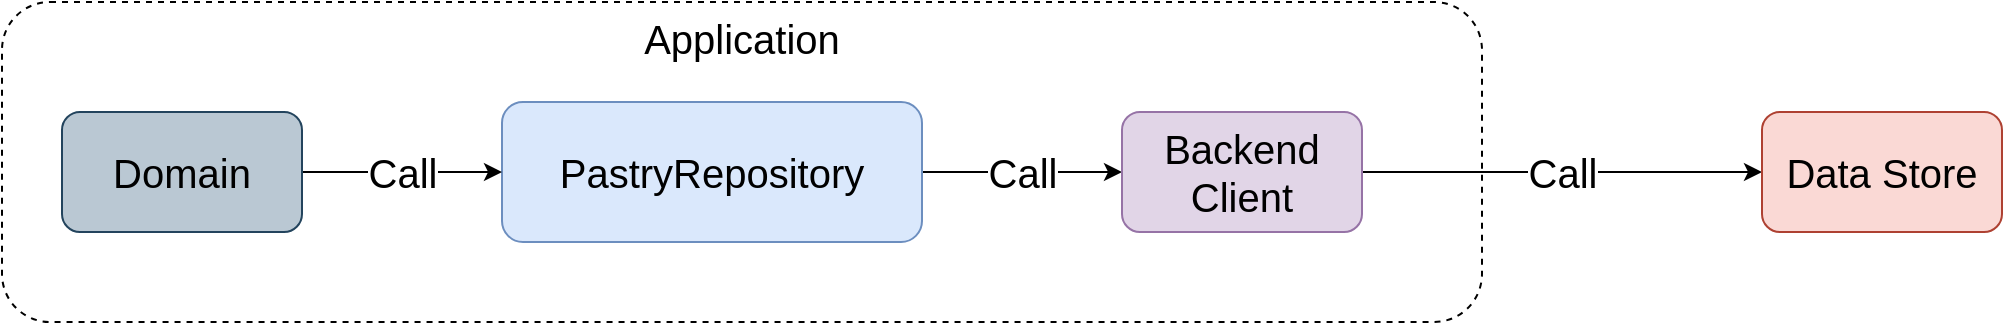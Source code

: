 <mxfile version="22.1.7" type="device" pages="6">
  <diagram id="orIaCNLWCebIhqAmAcaj" name="Baseline">
    <mxGraphModel dx="2588" dy="1610" grid="1" gridSize="10" guides="1" tooltips="1" connect="1" arrows="1" fold="1" page="1" pageScale="1" pageWidth="1169" pageHeight="827" math="0" shadow="0">
      <root>
        <mxCell id="0" />
        <mxCell id="1" parent="0" />
        <mxCell id="W6JiV4MZXXY9gUZ3c45x-1" value="Application" style="rounded=1;whiteSpace=wrap;html=1;dashed=1;align=center;verticalAlign=top;fontSize=20;" parent="1" vertex="1">
          <mxGeometry x="-110" y="80" width="740" height="160" as="geometry" />
        </mxCell>
        <mxCell id="W6JiV4MZXXY9gUZ3c45x-5" style="edgeStyle=orthogonalEdgeStyle;rounded=0;orthogonalLoop=1;jettySize=auto;html=1;fontSize=20;" parent="1" source="W6JiV4MZXXY9gUZ3c45x-2" target="W6JiV4MZXXY9gUZ3c45x-3" edge="1">
          <mxGeometry relative="1" as="geometry" />
        </mxCell>
        <mxCell id="bEm7uG9xu1xpCEdf6iJH-1" value="&lt;div&gt;Call&lt;/div&gt;" style="edgeLabel;html=1;align=center;verticalAlign=middle;resizable=0;points=[];fontSize=20;" parent="W6JiV4MZXXY9gUZ3c45x-5" vertex="1" connectable="0">
          <mxGeometry x="-0.22" y="-4" relative="1" as="geometry">
            <mxPoint x="11" y="-4" as="offset" />
          </mxGeometry>
        </mxCell>
        <mxCell id="W6JiV4MZXXY9gUZ3c45x-2" value="PastryRepository" style="rounded=1;whiteSpace=wrap;html=1;fontSize=20;horizontal=1;fillColor=#dae8fc;strokeColor=#6c8ebf;" parent="1" vertex="1">
          <mxGeometry x="140" y="130" width="210" height="70" as="geometry" />
        </mxCell>
        <mxCell id="W6JiV4MZXXY9gUZ3c45x-6" style="edgeStyle=orthogonalEdgeStyle;rounded=0;orthogonalLoop=1;jettySize=auto;html=1;fontSize=20;" parent="1" source="W6JiV4MZXXY9gUZ3c45x-3" target="W6JiV4MZXXY9gUZ3c45x-4" edge="1">
          <mxGeometry relative="1" as="geometry" />
        </mxCell>
        <mxCell id="bEm7uG9xu1xpCEdf6iJH-2" value="&lt;div&gt;Call&lt;/div&gt;" style="edgeLabel;html=1;align=center;verticalAlign=middle;resizable=0;points=[];fontSize=20;" parent="W6JiV4MZXXY9gUZ3c45x-6" vertex="1" connectable="0">
          <mxGeometry x="0.32" y="2" relative="1" as="geometry">
            <mxPoint x="-32" y="2" as="offset" />
          </mxGeometry>
        </mxCell>
        <mxCell id="W6JiV4MZXXY9gUZ3c45x-3" value="Backend Client" style="rounded=1;whiteSpace=wrap;html=1;fontSize=20;fillColor=#e1d5e7;strokeColor=#9673a6;" parent="1" vertex="1">
          <mxGeometry x="450" y="135" width="120" height="60" as="geometry" />
        </mxCell>
        <mxCell id="W6JiV4MZXXY9gUZ3c45x-4" value="Data Store" style="rounded=1;whiteSpace=wrap;html=1;fontSize=20;fillColor=#fad9d5;strokeColor=#ae4132;" parent="1" vertex="1">
          <mxGeometry x="770" y="135" width="120" height="60" as="geometry" />
        </mxCell>
        <mxCell id="PvFypg-MdbW6ZnptaCy2-2" value="Call" style="edgeStyle=orthogonalEdgeStyle;rounded=0;orthogonalLoop=1;jettySize=auto;html=1;fontSize=20;fillColor=#000000;" parent="1" source="PvFypg-MdbW6ZnptaCy2-1" target="W6JiV4MZXXY9gUZ3c45x-2" edge="1">
          <mxGeometry relative="1" as="geometry" />
        </mxCell>
        <mxCell id="PvFypg-MdbW6ZnptaCy2-1" value="Domain" style="rounded=1;whiteSpace=wrap;html=1;fontSize=20;fillColor=#bac8d3;gradientDirection=south;strokeColor=#23445d;" parent="1" vertex="1">
          <mxGeometry x="-80" y="135" width="120" height="60" as="geometry" />
        </mxCell>
      </root>
    </mxGraphModel>
  </diagram>
  <diagram name="Mock" id="ifxkaUXzxqWn3JwYqgEd">
    <mxGraphModel dx="2588" dy="1610" grid="1" gridSize="10" guides="1" tooltips="1" connect="1" arrows="1" fold="1" page="1" pageScale="1" pageWidth="1169" pageHeight="827" math="0" shadow="0">
      <root>
        <mxCell id="23a3xhJC_TQ73FcEJvfU-0" />
        <mxCell id="23a3xhJC_TQ73FcEJvfU-1" parent="23a3xhJC_TQ73FcEJvfU-0" />
        <mxCell id="23a3xhJC_TQ73FcEJvfU-2" value="Application" style="rounded=1;whiteSpace=wrap;html=1;dashed=1;align=center;verticalAlign=top;fontSize=20;" parent="23a3xhJC_TQ73FcEJvfU-1" vertex="1">
          <mxGeometry x="-80" y="80" width="710" height="280" as="geometry" />
        </mxCell>
        <mxCell id="23a3xhJC_TQ73FcEJvfU-3" value="&lt;div&gt;Call&lt;/div&gt;" style="edgeStyle=orthogonalEdgeStyle;rounded=0;orthogonalLoop=1;jettySize=auto;html=1;fontSize=20;entryX=0.5;entryY=0;entryDx=0;entryDy=0;exitX=1;exitY=0.5;exitDx=0;exitDy=0;" parent="23a3xhJC_TQ73FcEJvfU-1" source="23a3xhJC_TQ73FcEJvfU-4" target="0qV0ExE_GMRm6ZFRWmmj-1" edge="1">
          <mxGeometry relative="1" as="geometry" />
        </mxCell>
        <mxCell id="23a3xhJC_TQ73FcEJvfU-4" value="PastryRepository" style="rounded=1;whiteSpace=wrap;html=1;fontSize=20;horizontal=1;fillColor=#dae8fc;strokeColor=#6c8ebf;" parent="23a3xhJC_TQ73FcEJvfU-1" vertex="1">
          <mxGeometry x="140" y="130" width="210" height="70" as="geometry" />
        </mxCell>
        <mxCell id="23a3xhJC_TQ73FcEJvfU-6" value="Backend&lt;br&gt;Client" style="rounded=1;whiteSpace=wrap;html=1;fontSize=20;fillColor=#e1d5e7;strokeColor=#9673a6;" parent="23a3xhJC_TQ73FcEJvfU-1" vertex="1">
          <mxGeometry x="450" y="135" width="120" height="60" as="geometry" />
        </mxCell>
        <mxCell id="23a3xhJC_TQ73FcEJvfU-7" value="Data Store" style="rounded=1;whiteSpace=wrap;html=1;fontSize=20;fillColor=#fad9d5;strokeColor=#ae4132;" parent="23a3xhJC_TQ73FcEJvfU-1" vertex="1">
          <mxGeometry x="770" y="135" width="120" height="60" as="geometry" />
        </mxCell>
        <mxCell id="0qV0ExE_GMRm6ZFRWmmj-2" style="edgeStyle=orthogonalEdgeStyle;rounded=0;orthogonalLoop=1;jettySize=auto;html=1;fontSize=20;exitX=0.5;exitY=1;exitDx=0;exitDy=0;" parent="23a3xhJC_TQ73FcEJvfU-1" source="0qV0ExE_GMRm6ZFRWmmj-0" target="0qV0ExE_GMRm6ZFRWmmj-1" edge="1">
          <mxGeometry relative="1" as="geometry">
            <Array as="points">
              <mxPoint x="-5" y="295" />
            </Array>
          </mxGeometry>
        </mxCell>
        <mxCell id="0qV0ExE_GMRm6ZFRWmmj-4" value="Verify" style="edgeLabel;html=1;align=center;verticalAlign=middle;resizable=0;points=[];fontSize=20;" parent="0qV0ExE_GMRm6ZFRWmmj-2" vertex="1" connectable="0">
          <mxGeometry x="-0.157" y="4" relative="1" as="geometry">
            <mxPoint x="8" y="4" as="offset" />
          </mxGeometry>
        </mxCell>
        <mxCell id="3O5F3jtS3EO1eIrJ9djn-0" value="" style="edgeStyle=orthogonalEdgeStyle;rounded=0;orthogonalLoop=1;jettySize=auto;html=1;fontSize=32;fillColor=#000000;" parent="23a3xhJC_TQ73FcEJvfU-1" source="0qV0ExE_GMRm6ZFRWmmj-0" target="23a3xhJC_TQ73FcEJvfU-4" edge="1">
          <mxGeometry relative="1" as="geometry" />
        </mxCell>
        <mxCell id="3O5F3jtS3EO1eIrJ9djn-1" value="Call" style="edgeLabel;html=1;align=center;verticalAlign=middle;resizable=0;points=[];fontSize=20;" parent="3O5F3jtS3EO1eIrJ9djn-0" vertex="1" connectable="0">
          <mxGeometry x="0.2" y="-1" relative="1" as="geometry">
            <mxPoint x="-10" y="-16" as="offset" />
          </mxGeometry>
        </mxCell>
        <mxCell id="0qV0ExE_GMRm6ZFRWmmj-0" value="&lt;div&gt;Test&lt;/div&gt;" style="rounded=1;whiteSpace=wrap;html=1;fontSize=20;horizontal=1;fillColor=#dae8fc;strokeColor=#6c8ebf;" parent="23a3xhJC_TQ73FcEJvfU-1" vertex="1">
          <mxGeometry x="-50" y="130" width="90" height="70" as="geometry" />
        </mxCell>
        <mxCell id="0qV0ExE_GMRm6ZFRWmmj-1" value="Mock" style="rounded=1;whiteSpace=wrap;html=1;fontSize=20;fillColor=#E7BBDB;strokeColor=#9673a6;" parent="23a3xhJC_TQ73FcEJvfU-1" vertex="1">
          <mxGeometry x="330" y="265" width="120" height="60" as="geometry" />
        </mxCell>
      </root>
    </mxGraphModel>
  </diagram>
  <diagram name="MockServer" id="zyb0FcD7AWnIq8coWq_Z">
    <mxGraphModel dx="2588" dy="1610" grid="1" gridSize="10" guides="1" tooltips="1" connect="1" arrows="1" fold="1" page="1" pageScale="1" pageWidth="1169" pageHeight="827" math="0" shadow="0">
      <root>
        <mxCell id="ASztVQkeUB_c6cNuPs4E-0" />
        <mxCell id="ASztVQkeUB_c6cNuPs4E-1" parent="ASztVQkeUB_c6cNuPs4E-0" />
        <mxCell id="ASztVQkeUB_c6cNuPs4E-2" value="Application" style="rounded=1;whiteSpace=wrap;html=1;dashed=1;align=center;verticalAlign=top;fontSize=20;" parent="ASztVQkeUB_c6cNuPs4E-1" vertex="1">
          <mxGeometry x="-80" y="80" width="710" height="280" as="geometry" />
        </mxCell>
        <mxCell id="ASztVQkeUB_c6cNuPs4E-3" value="&lt;div&gt;Call&lt;/div&gt;" style="edgeStyle=orthogonalEdgeStyle;rounded=0;orthogonalLoop=1;jettySize=auto;html=1;fontSize=20;entryX=0;entryY=0.5;entryDx=0;entryDy=0;exitX=1;exitY=0.5;exitDx=0;exitDy=0;" parent="ASztVQkeUB_c6cNuPs4E-1" source="ASztVQkeUB_c6cNuPs4E-4" target="ASztVQkeUB_c6cNuPs4E-7" edge="1">
          <mxGeometry relative="1" as="geometry">
            <mxPoint as="offset" />
          </mxGeometry>
        </mxCell>
        <mxCell id="ASztVQkeUB_c6cNuPs4E-4" value="PastryRepository" style="rounded=1;whiteSpace=wrap;html=1;fontSize=20;horizontal=1;fillColor=#dae8fc;strokeColor=#6c8ebf;" parent="ASztVQkeUB_c6cNuPs4E-1" vertex="1">
          <mxGeometry x="140" y="130" width="210" height="70" as="geometry" />
        </mxCell>
        <mxCell id="ASztVQkeUB_c6cNuPs4E-5" style="edgeStyle=orthogonalEdgeStyle;rounded=0;orthogonalLoop=1;jettySize=auto;html=1;fontSize=20;entryX=1;entryY=0.5;entryDx=0;entryDy=0;exitX=1;exitY=0.5;exitDx=0;exitDy=0;" parent="ASztVQkeUB_c6cNuPs4E-1" source="ASztVQkeUB_c6cNuPs4E-7" target="ASztVQkeUB_c6cNuPs4E-12" edge="1">
          <mxGeometry relative="1" as="geometry" />
        </mxCell>
        <mxCell id="ASztVQkeUB_c6cNuPs4E-6" value="Call" style="edgeLabel;html=1;align=center;verticalAlign=middle;resizable=0;points=[];fontSize=20;" parent="ASztVQkeUB_c6cNuPs4E-5" vertex="1" connectable="0">
          <mxGeometry x="-0.16" y="1" relative="1" as="geometry">
            <mxPoint y="14" as="offset" />
          </mxGeometry>
        </mxCell>
        <mxCell id="ASztVQkeUB_c6cNuPs4E-7" value="Backend Client" style="rounded=1;whiteSpace=wrap;html=1;fontSize=20;fillColor=#e1d5e7;strokeColor=#9673a6;" parent="ASztVQkeUB_c6cNuPs4E-1" vertex="1">
          <mxGeometry x="450" y="135" width="120" height="60" as="geometry" />
        </mxCell>
        <mxCell id="ASztVQkeUB_c6cNuPs4E-8" value="Data Store" style="rounded=1;whiteSpace=wrap;html=1;fontSize=20;fillColor=#fad9d5;strokeColor=#ae4132;" parent="ASztVQkeUB_c6cNuPs4E-1" vertex="1">
          <mxGeometry x="770" y="135" width="120" height="60" as="geometry" />
        </mxCell>
        <mxCell id="ASztVQkeUB_c6cNuPs4E-9" style="edgeStyle=orthogonalEdgeStyle;rounded=0;orthogonalLoop=1;jettySize=auto;html=1;fontSize=20;entryX=0;entryY=0.5;entryDx=0;entryDy=0;exitX=0.5;exitY=1;exitDx=0;exitDy=0;" parent="ASztVQkeUB_c6cNuPs4E-1" source="ASztVQkeUB_c6cNuPs4E-11" target="ASztVQkeUB_c6cNuPs4E-12" edge="1">
          <mxGeometry relative="1" as="geometry" />
        </mxCell>
        <mxCell id="ASztVQkeUB_c6cNuPs4E-10" value="Verify" style="edgeLabel;html=1;align=center;verticalAlign=middle;resizable=0;points=[];fontSize=20;" parent="ASztVQkeUB_c6cNuPs4E-9" vertex="1" connectable="0">
          <mxGeometry x="-0.157" y="4" relative="1" as="geometry">
            <mxPoint x="17" y="4" as="offset" />
          </mxGeometry>
        </mxCell>
        <mxCell id="9_4Zh2eWNtMiCGMH4u4e-0" value="Call" style="edgeStyle=orthogonalEdgeStyle;rounded=0;orthogonalLoop=1;jettySize=auto;html=1;fontSize=20;fillColor=#000000;" parent="ASztVQkeUB_c6cNuPs4E-1" source="ASztVQkeUB_c6cNuPs4E-11" target="ASztVQkeUB_c6cNuPs4E-4" edge="1">
          <mxGeometry relative="1" as="geometry" />
        </mxCell>
        <mxCell id="ASztVQkeUB_c6cNuPs4E-11" value="&lt;div&gt;Test&lt;/div&gt;" style="rounded=1;whiteSpace=wrap;html=1;fontSize=20;horizontal=1;fillColor=#dae8fc;strokeColor=#6c8ebf;" parent="ASztVQkeUB_c6cNuPs4E-1" vertex="1">
          <mxGeometry x="-50" y="130" width="90" height="70" as="geometry" />
        </mxCell>
        <mxCell id="ASztVQkeUB_c6cNuPs4E-12" value="Mock Backend" style="rounded=1;whiteSpace=wrap;html=1;fontSize=20;fillColor=#E7BBDB;strokeColor=#9673a6;" parent="ASztVQkeUB_c6cNuPs4E-1" vertex="1">
          <mxGeometry x="450" y="265" width="120" height="60" as="geometry" />
        </mxCell>
      </root>
    </mxGraphModel>
  </diagram>
  <diagram name="Service" id="W-xneoa6UAXtlKY3O7sD">
    <mxGraphModel dx="2588" dy="1610" grid="1" gridSize="10" guides="1" tooltips="1" connect="1" arrows="1" fold="1" page="1" pageScale="1" pageWidth="1169" pageHeight="827" math="0" shadow="0">
      <root>
        <mxCell id="1GZGBx_M2aFNhl9IMsFk-0" />
        <mxCell id="1GZGBx_M2aFNhl9IMsFk-1" parent="1GZGBx_M2aFNhl9IMsFk-0" />
        <mxCell id="1GZGBx_M2aFNhl9IMsFk-2" value="Application" style="rounded=1;whiteSpace=wrap;html=1;dashed=1;align=center;verticalAlign=top;fontSize=20;" parent="1GZGBx_M2aFNhl9IMsFk-1" vertex="1">
          <mxGeometry x="-80" y="80" width="710" height="190" as="geometry" />
        </mxCell>
        <mxCell id="1GZGBx_M2aFNhl9IMsFk-3" value="&lt;div&gt;Call&lt;/div&gt;" style="edgeStyle=orthogonalEdgeStyle;rounded=0;orthogonalLoop=1;jettySize=auto;html=1;fontSize=20;entryX=0;entryY=0.5;entryDx=0;entryDy=0;exitX=1;exitY=0.5;exitDx=0;exitDy=0;" parent="1GZGBx_M2aFNhl9IMsFk-1" source="1GZGBx_M2aFNhl9IMsFk-4" target="1GZGBx_M2aFNhl9IMsFk-8" edge="1">
          <mxGeometry relative="1" as="geometry" />
        </mxCell>
        <mxCell id="1GZGBx_M2aFNhl9IMsFk-4" value="PastryRepository" style="rounded=1;whiteSpace=wrap;html=1;fontSize=20;horizontal=1;fillColor=#dae8fc;strokeColor=#6c8ebf;" parent="1GZGBx_M2aFNhl9IMsFk-1" vertex="1">
          <mxGeometry x="140" y="130" width="210" height="70" as="geometry" />
        </mxCell>
        <mxCell id="1GZGBx_M2aFNhl9IMsFk-6" style="edgeStyle=orthogonalEdgeStyle;rounded=0;orthogonalLoop=1;jettySize=auto;html=1;fontSize=20;entryX=0;entryY=0.5;entryDx=0;entryDy=0;exitX=1;exitY=0.5;exitDx=0;exitDy=0;" parent="1GZGBx_M2aFNhl9IMsFk-1" source="1GZGBx_M2aFNhl9IMsFk-8" target="1GZGBx_M2aFNhl9IMsFk-9" edge="1">
          <mxGeometry relative="1" as="geometry" />
        </mxCell>
        <mxCell id="1GZGBx_M2aFNhl9IMsFk-7" value="Call" style="edgeLabel;html=1;align=center;verticalAlign=middle;resizable=0;points=[];fontSize=20;" parent="1GZGBx_M2aFNhl9IMsFk-6" vertex="1" connectable="0">
          <mxGeometry x="-0.16" y="1" relative="1" as="geometry">
            <mxPoint x="16" y="1" as="offset" />
          </mxGeometry>
        </mxCell>
        <mxCell id="1GZGBx_M2aFNhl9IMsFk-8" value="Backend Client" style="rounded=1;whiteSpace=wrap;html=1;fontSize=20;fillColor=#e1d5e7;strokeColor=#9673a6;" parent="1GZGBx_M2aFNhl9IMsFk-1" vertex="1">
          <mxGeometry x="450" y="135" width="120" height="60" as="geometry" />
        </mxCell>
        <mxCell id="1GZGBx_M2aFNhl9IMsFk-9" value="Data Store" style="rounded=1;whiteSpace=wrap;html=1;fontSize=20;fillColor=#fad9d5;strokeColor=#ae4132;" parent="1GZGBx_M2aFNhl9IMsFk-1" vertex="1">
          <mxGeometry x="770" y="135" width="120" height="60" as="geometry" />
        </mxCell>
        <mxCell id="qEb8geOcK4Yecs60jPoq-1" value="Call" style="edgeStyle=orthogonalEdgeStyle;rounded=0;orthogonalLoop=1;jettySize=auto;html=1;fontSize=20;fillColor=#000000;" parent="1GZGBx_M2aFNhl9IMsFk-1" source="1GZGBx_M2aFNhl9IMsFk-12" target="1GZGBx_M2aFNhl9IMsFk-4" edge="1">
          <mxGeometry relative="1" as="geometry" />
        </mxCell>
        <mxCell id="FnbGn2R9TRYjL4qCRees-0" style="edgeStyle=orthogonalEdgeStyle;rounded=0;orthogonalLoop=1;jettySize=auto;html=1;exitX=0.5;exitY=1;exitDx=0;exitDy=0;entryX=0.5;entryY=1;entryDx=0;entryDy=0;fontSize=20;fillColor=#000000;" parent="1GZGBx_M2aFNhl9IMsFk-1" source="1GZGBx_M2aFNhl9IMsFk-12" target="1GZGBx_M2aFNhl9IMsFk-9" edge="1">
          <mxGeometry relative="1" as="geometry">
            <Array as="points">
              <mxPoint x="-5" y="230" />
              <mxPoint x="830" y="230" />
            </Array>
          </mxGeometry>
        </mxCell>
        <mxCell id="FnbGn2R9TRYjL4qCRees-1" value="Verify" style="edgeLabel;html=1;align=center;verticalAlign=middle;resizable=0;points=[];fontSize=20;" parent="FnbGn2R9TRYjL4qCRees-0" vertex="1" connectable="0">
          <mxGeometry x="0.152" y="1" relative="1" as="geometry">
            <mxPoint x="-82" y="1" as="offset" />
          </mxGeometry>
        </mxCell>
        <mxCell id="1GZGBx_M2aFNhl9IMsFk-12" value="&lt;div&gt;Test&lt;/div&gt;" style="rounded=1;whiteSpace=wrap;html=1;fontSize=20;horizontal=1;fillColor=#dae8fc;strokeColor=#6c8ebf;" parent="1GZGBx_M2aFNhl9IMsFk-1" vertex="1">
          <mxGeometry x="-50" y="130" width="90" height="70" as="geometry" />
        </mxCell>
      </root>
    </mxGraphModel>
  </diagram>
  <diagram name="Container" id="rDhl-mruUzm2MPxeO6o5">
    <mxGraphModel dx="2588" dy="1610" grid="1" gridSize="10" guides="1" tooltips="1" connect="1" arrows="1" fold="1" page="1" pageScale="1" pageWidth="1169" pageHeight="827" math="0" shadow="0">
      <root>
        <mxCell id="GtCe05i6N-ZitGcU-7iK-0" />
        <mxCell id="GtCe05i6N-ZitGcU-7iK-1" parent="GtCe05i6N-ZitGcU-7iK-0" />
        <mxCell id="GtCe05i6N-ZitGcU-7iK-2" value="Application" style="rounded=1;whiteSpace=wrap;html=1;dashed=1;align=center;verticalAlign=top;fontSize=20;" parent="GtCe05i6N-ZitGcU-7iK-1" vertex="1">
          <mxGeometry x="-80" y="80" width="710" height="240" as="geometry" />
        </mxCell>
        <mxCell id="GtCe05i6N-ZitGcU-7iK-3" value="&lt;div&gt;Call&lt;/div&gt;" style="edgeStyle=orthogonalEdgeStyle;rounded=0;orthogonalLoop=1;jettySize=auto;html=1;fontSize=20;entryX=0;entryY=0.5;entryDx=0;entryDy=0;exitX=1;exitY=0.5;exitDx=0;exitDy=0;" parent="GtCe05i6N-ZitGcU-7iK-1" source="GtCe05i6N-ZitGcU-7iK-4" target="GtCe05i6N-ZitGcU-7iK-7" edge="1">
          <mxGeometry relative="1" as="geometry" />
        </mxCell>
        <mxCell id="GtCe05i6N-ZitGcU-7iK-4" value="PastryRepository" style="rounded=1;whiteSpace=wrap;html=1;fontSize=20;horizontal=1;fillColor=#dae8fc;strokeColor=#6c8ebf;" parent="GtCe05i6N-ZitGcU-7iK-1" vertex="1">
          <mxGeometry x="140" y="130" width="210" height="70" as="geometry" />
        </mxCell>
        <mxCell id="W1C6fdoNqiHZ-arPViHS-0" value="Temporary Environment" style="rounded=1;whiteSpace=wrap;html=1;dashed=1;fontSize=20;gradientDirection=south;fillColor=#fff2cc;strokeColor=#d6b656;verticalAlign=bottom;" parent="GtCe05i6N-ZitGcU-7iK-1" vertex="1">
          <mxGeometry x="505" y="230" width="250" height="140" as="geometry" />
        </mxCell>
        <mxCell id="GtCe05i6N-ZitGcU-7iK-5" style="edgeStyle=orthogonalEdgeStyle;rounded=0;orthogonalLoop=1;jettySize=auto;html=1;fontSize=20;entryX=0.75;entryY=0;entryDx=0;entryDy=0;exitX=1;exitY=0.5;exitDx=0;exitDy=0;" parent="GtCe05i6N-ZitGcU-7iK-1" source="GtCe05i6N-ZitGcU-7iK-7" target="GtCe05i6N-ZitGcU-7iK-12" edge="1">
          <mxGeometry relative="1" as="geometry">
            <Array as="points">
              <mxPoint x="660" y="165" />
            </Array>
          </mxGeometry>
        </mxCell>
        <mxCell id="GtCe05i6N-ZitGcU-7iK-6" value="Call" style="edgeLabel;html=1;align=center;verticalAlign=middle;resizable=0;points=[];fontSize=20;" parent="GtCe05i6N-ZitGcU-7iK-5" vertex="1" connectable="0">
          <mxGeometry x="-0.16" y="1" relative="1" as="geometry">
            <mxPoint x="-24" y="1" as="offset" />
          </mxGeometry>
        </mxCell>
        <mxCell id="GtCe05i6N-ZitGcU-7iK-7" value="Backend Client" style="rounded=1;whiteSpace=wrap;html=1;fontSize=20;fillColor=#e1d5e7;strokeColor=#9673a6;" parent="GtCe05i6N-ZitGcU-7iK-1" vertex="1">
          <mxGeometry x="450" y="135" width="120" height="60" as="geometry" />
        </mxCell>
        <mxCell id="GtCe05i6N-ZitGcU-7iK-8" value="Data Store" style="rounded=1;whiteSpace=wrap;html=1;fontSize=20;fillColor=#fad9d5;strokeColor=#ae4132;" parent="GtCe05i6N-ZitGcU-7iK-1" vertex="1">
          <mxGeometry x="770" y="135" width="120" height="60" as="geometry" />
        </mxCell>
        <mxCell id="GtCe05i6N-ZitGcU-7iK-9" style="edgeStyle=orthogonalEdgeStyle;rounded=0;orthogonalLoop=1;jettySize=auto;html=1;fontSize=20;exitX=0.25;exitY=1;exitDx=0;exitDy=0;" parent="GtCe05i6N-ZitGcU-7iK-1" source="GtCe05i6N-ZitGcU-7iK-11" target="GtCe05i6N-ZitGcU-7iK-12" edge="1">
          <mxGeometry relative="1" as="geometry">
            <Array as="points">
              <mxPoint x="-27" y="295" />
            </Array>
          </mxGeometry>
        </mxCell>
        <mxCell id="GtCe05i6N-ZitGcU-7iK-10" value="Verify" style="edgeLabel;html=1;align=center;verticalAlign=middle;resizable=0;points=[];fontSize=20;" parent="GtCe05i6N-ZitGcU-7iK-9" vertex="1" connectable="0">
          <mxGeometry x="-0.157" y="4" relative="1" as="geometry">
            <mxPoint x="7" y="4" as="offset" />
          </mxGeometry>
        </mxCell>
        <mxCell id="tn3qnqtNn9OF7rlzsfKI-0" style="edgeStyle=orthogonalEdgeStyle;rounded=0;orthogonalLoop=1;jettySize=auto;html=1;exitX=0.75;exitY=1;exitDx=0;exitDy=0;fontSize=20;" parent="GtCe05i6N-ZitGcU-7iK-1" source="GtCe05i6N-ZitGcU-7iK-11" target="W1C6fdoNqiHZ-arPViHS-0" edge="1">
          <mxGeometry relative="1" as="geometry">
            <Array as="points">
              <mxPoint x="18" y="240" />
            </Array>
          </mxGeometry>
        </mxCell>
        <mxCell id="tn3qnqtNn9OF7rlzsfKI-1" value="Control" style="edgeLabel;html=1;align=center;verticalAlign=middle;resizable=0;points=[];fontSize=20;" parent="tn3qnqtNn9OF7rlzsfKI-0" vertex="1" connectable="0">
          <mxGeometry x="0.553" y="-2" relative="1" as="geometry">
            <mxPoint x="-49" as="offset" />
          </mxGeometry>
        </mxCell>
        <mxCell id="ZTNAX-RWmZLb1dHsvrb2-0" value="Call" style="edgeStyle=orthogonalEdgeStyle;rounded=0;orthogonalLoop=1;jettySize=auto;html=1;fontSize=20;fillColor=#000000;" parent="GtCe05i6N-ZitGcU-7iK-1" source="GtCe05i6N-ZitGcU-7iK-11" target="GtCe05i6N-ZitGcU-7iK-4" edge="1">
          <mxGeometry relative="1" as="geometry" />
        </mxCell>
        <mxCell id="GtCe05i6N-ZitGcU-7iK-11" value="&lt;div&gt;Test&lt;/div&gt;" style="rounded=1;whiteSpace=wrap;html=1;fontSize=20;horizontal=1;fillColor=#dae8fc;strokeColor=#6c8ebf;" parent="GtCe05i6N-ZitGcU-7iK-1" vertex="1">
          <mxGeometry x="-50" y="130" width="90" height="70" as="geometry" />
        </mxCell>
        <mxCell id="GtCe05i6N-ZitGcU-7iK-12" value="Data Store" style="rounded=1;whiteSpace=wrap;html=1;fontSize=20;fillColor=#fad9d5;strokeColor=#ae4132;" parent="GtCe05i6N-ZitGcU-7iK-1" vertex="1">
          <mxGeometry x="570" y="265" width="120" height="60" as="geometry" />
        </mxCell>
      </root>
    </mxGraphModel>
  </diagram>
  <diagram id="hX6kQ8IVieFSD1t3n0iT" name="DDD Layers">
    <mxGraphModel dx="973" dy="1529" grid="1" gridSize="10" guides="1" tooltips="1" connect="1" arrows="1" fold="1" page="1" pageScale="1" pageWidth="1169" pageHeight="827" math="0" shadow="0">
      <root>
        <mxCell id="0" />
        <mxCell id="1" parent="0" />
        <mxCell id="jss04PpyvyoX8qbjucQq-4" style="rounded=0;orthogonalLoop=1;jettySize=auto;html=1;entryX=0.1;entryY=-0.005;entryDx=0;entryDy=0;entryPerimeter=0;fontSize=20;fillColor=#000000;exitX=0.101;exitY=1.002;exitDx=0;exitDy=0;exitPerimeter=0;edgeStyle=orthogonalEdgeStyle;" edge="1" parent="1" source="jss04PpyvyoX8qbjucQq-1" target="jss04PpyvyoX8qbjucQq-3">
          <mxGeometry relative="1" as="geometry" />
        </mxCell>
        <mxCell id="9VYF2JeO4IZ_70Waibav-2" style="edgeStyle=orthogonalEdgeStyle;rounded=0;orthogonalLoop=1;jettySize=auto;html=1;fontSize=20;fillColor=#000000;exitX=0.75;exitY=1;exitDx=0;exitDy=0;entryX=0.502;entryY=-0.018;entryDx=0;entryDy=0;entryPerimeter=0;" edge="1" parent="1" source="jss04PpyvyoX8qbjucQq-1" target="jss04PpyvyoX8qbjucQq-2">
          <mxGeometry relative="1" as="geometry" />
        </mxCell>
        <mxCell id="jss04PpyvyoX8qbjucQq-1" value="Application Layer" style="rounded=1;whiteSpace=wrap;html=1;fontSize=20;fillColor=#bac8d3;gradientDirection=south;strokeColor=#23445d;dashed=1;" vertex="1" parent="1">
          <mxGeometry x="320" y="210" width="200" height="50" as="geometry" />
        </mxCell>
        <mxCell id="9VYF2JeO4IZ_70Waibav-3" style="edgeStyle=orthogonalEdgeStyle;rounded=0;orthogonalLoop=1;jettySize=auto;html=1;entryX=0.75;entryY=0;entryDx=0;entryDy=0;fontSize=20;fillColor=#000000;" edge="1" parent="1" source="jss04PpyvyoX8qbjucQq-2" target="jss04PpyvyoX8qbjucQq-3">
          <mxGeometry relative="1" as="geometry" />
        </mxCell>
        <mxCell id="jss04PpyvyoX8qbjucQq-2" value="Domain Model Layer" style="rounded=1;whiteSpace=wrap;html=1;fontSize=20;fillColor=#bac8d3;gradientDirection=south;strokeColor=#23445d;dashed=1;" vertex="1" parent="1">
          <mxGeometry x="370" y="300" width="200" height="60" as="geometry" />
        </mxCell>
        <mxCell id="jss04PpyvyoX8qbjucQq-3" value="Infrastructure Layer" style="rounded=1;whiteSpace=wrap;html=1;fontSize=20;fillColor=#bac8d3;gradientDirection=south;verticalAlign=top;align=center;strokeColor=#23445d;dashed=1;" vertex="1" parent="1">
          <mxGeometry x="320" y="400" width="200" height="110" as="geometry" />
        </mxCell>
        <mxCell id="9VYF2JeO4IZ_70Waibav-1" style="edgeStyle=none;rounded=0;orthogonalLoop=1;jettySize=auto;html=1;fontSize=20;fillColor=#000000;" edge="1" parent="1" source="jss04PpyvyoX8qbjucQq-7" target="_8vAU4RKmPe8aUVhZVDF-1">
          <mxGeometry relative="1" as="geometry" />
        </mxCell>
        <mxCell id="jss04PpyvyoX8qbjucQq-7" value="&lt;div&gt;Repository&lt;/div&gt;" style="rounded=1;whiteSpace=wrap;html=1;fontSize=20;fillColor=#dae8fc;gradientDirection=south;strokeColor=#6c8ebf;" vertex="1" parent="1">
          <mxGeometry x="330" y="440" width="170" height="60" as="geometry" />
        </mxCell>
        <mxCell id="_8vAU4RKmPe8aUVhZVDF-1" value="Data Store" style="rounded=1;whiteSpace=wrap;html=1;fontSize=20;fillColor=#f8cecc;gradientDirection=south;strokeColor=#b85450;" vertex="1" parent="1">
          <mxGeometry x="660" y="440" width="120" height="60" as="geometry" />
        </mxCell>
      </root>
    </mxGraphModel>
  </diagram>
</mxfile>
